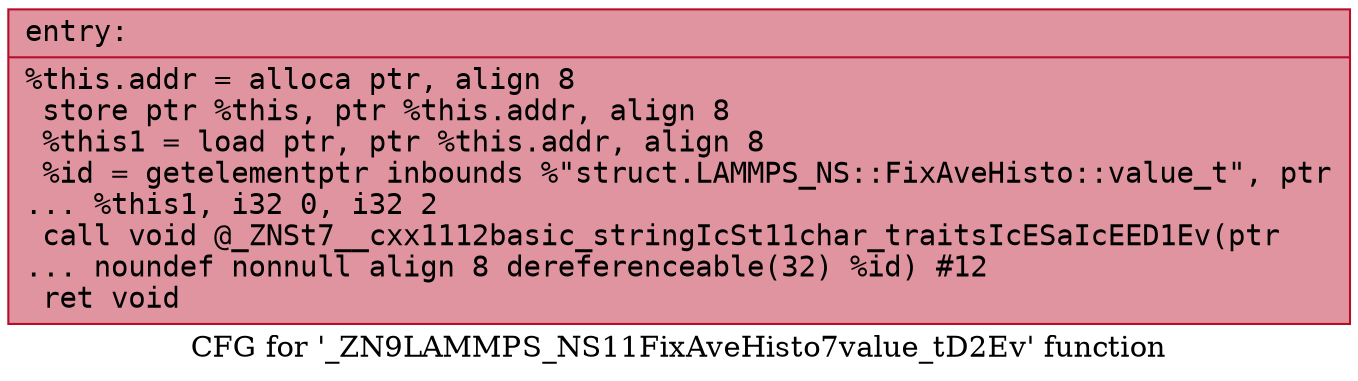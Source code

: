 digraph "CFG for '_ZN9LAMMPS_NS11FixAveHisto7value_tD2Ev' function" {
	label="CFG for '_ZN9LAMMPS_NS11FixAveHisto7value_tD2Ev' function";

	Node0x55c2f2d526d0 [shape=record,color="#b70d28ff", style=filled, fillcolor="#b70d2870" fontname="Courier",label="{entry:\l|  %this.addr = alloca ptr, align 8\l  store ptr %this, ptr %this.addr, align 8\l  %this1 = load ptr, ptr %this.addr, align 8\l  %id = getelementptr inbounds %\"struct.LAMMPS_NS::FixAveHisto::value_t\", ptr\l... %this1, i32 0, i32 2\l  call void @_ZNSt7__cxx1112basic_stringIcSt11char_traitsIcESaIcEED1Ev(ptr\l... noundef nonnull align 8 dereferenceable(32) %id) #12\l  ret void\l}"];
}
